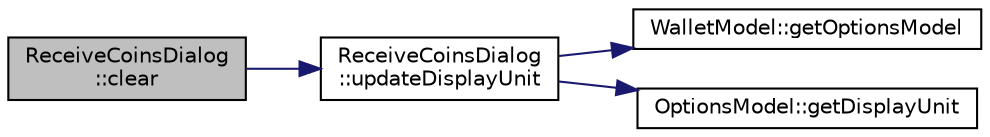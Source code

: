 digraph "ReceiveCoinsDialog::clear"
{
  edge [fontname="Helvetica",fontsize="10",labelfontname="Helvetica",labelfontsize="10"];
  node [fontname="Helvetica",fontsize="10",shape=record];
  rankdir="LR";
  Node28 [label="ReceiveCoinsDialog\l::clear",height=0.2,width=0.4,color="black", fillcolor="grey75", style="filled", fontcolor="black"];
  Node28 -> Node29 [color="midnightblue",fontsize="10",style="solid",fontname="Helvetica"];
  Node29 [label="ReceiveCoinsDialog\l::updateDisplayUnit",height=0.2,width=0.4,color="black", fillcolor="white", style="filled",URL="$class_receive_coins_dialog.html#a19eca7743c5326eee821bb8c0af234bb"];
  Node29 -> Node30 [color="midnightblue",fontsize="10",style="solid",fontname="Helvetica"];
  Node30 [label="WalletModel::getOptionsModel",height=0.2,width=0.4,color="black", fillcolor="white", style="filled",URL="$class_wallet_model.html#a96d53e56b3f8f07537ea2523f7a7d300"];
  Node29 -> Node31 [color="midnightblue",fontsize="10",style="solid",fontname="Helvetica"];
  Node31 [label="OptionsModel::getDisplayUnit",height=0.2,width=0.4,color="black", fillcolor="white", style="filled",URL="$class_options_model.html#a3b6e4d4ef42be3aaba315b8cd14f468e"];
}
